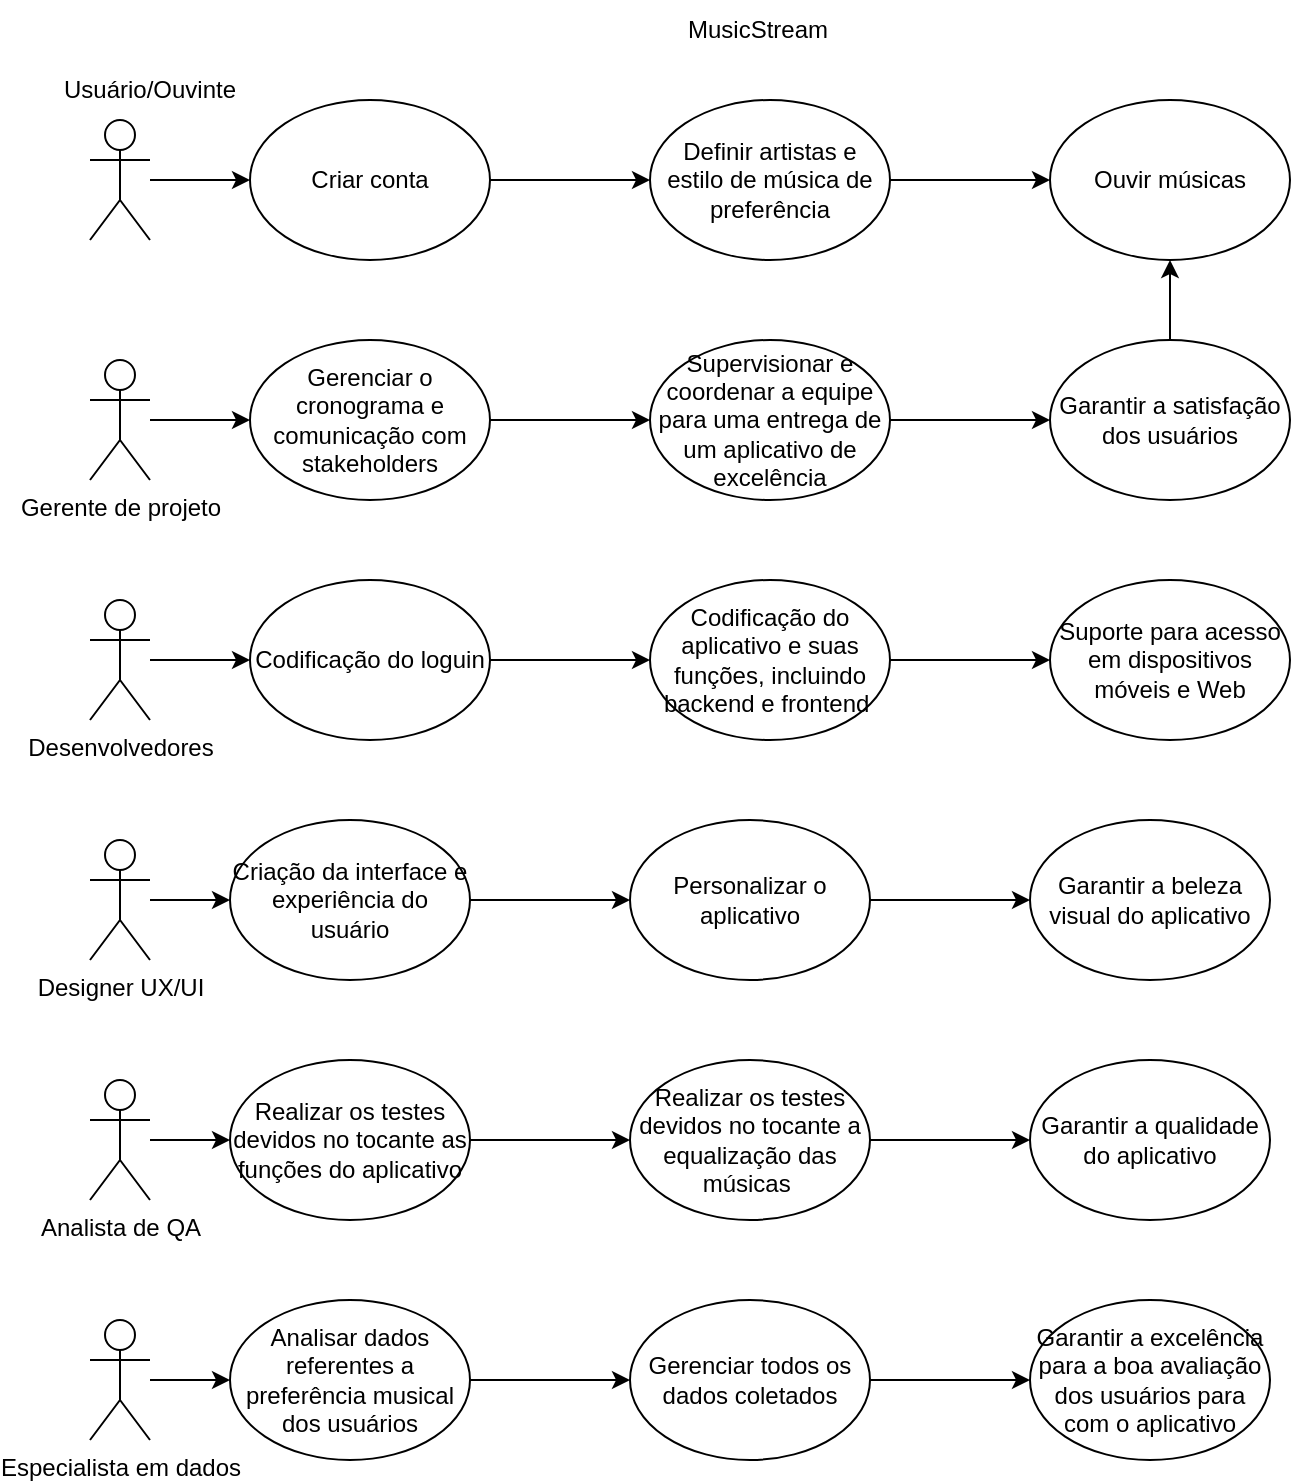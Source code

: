 <mxfile version="24.7.7">
  <diagram name="Página-1" id="hiiWiQoHbfRa5NFFz55R">
    <mxGraphModel dx="880" dy="460" grid="1" gridSize="10" guides="1" tooltips="1" connect="1" arrows="1" fold="1" page="1" pageScale="1" pageWidth="827" pageHeight="1169" math="0" shadow="0">
      <root>
        <object label="" id="0">
          <mxCell />
        </object>
        <mxCell id="1" parent="0" />
        <mxCell id="Fdj8cgV4htuV189gos_s-28" value="" style="edgeStyle=orthogonalEdgeStyle;rounded=0;orthogonalLoop=1;jettySize=auto;html=1;" edge="1" parent="1" source="Fdj8cgV4htuV189gos_s-3" target="Fdj8cgV4htuV189gos_s-23">
          <mxGeometry relative="1" as="geometry" />
        </mxCell>
        <mxCell id="Fdj8cgV4htuV189gos_s-3" value="" style="shape=umlActor;verticalLabelPosition=bottom;verticalAlign=top;html=1;outlineConnect=0;" vertex="1" parent="1">
          <mxGeometry x="80" y="120" width="30" height="60" as="geometry" />
        </mxCell>
        <mxCell id="Fdj8cgV4htuV189gos_s-9" value="&lt;font style=&quot;vertical-align: inherit;&quot;&gt;&lt;font style=&quot;vertical-align: inherit;&quot;&gt;Usuário/Ouvinte&lt;/font&gt;&lt;/font&gt;" style="text;strokeColor=none;align=center;fillColor=none;html=1;verticalAlign=middle;whiteSpace=wrap;rounded=0;" vertex="1" parent="1">
          <mxGeometry x="80" y="90" width="60" height="30" as="geometry" />
        </mxCell>
        <mxCell id="Fdj8cgV4htuV189gos_s-43" value="" style="edgeStyle=orthogonalEdgeStyle;rounded=0;orthogonalLoop=1;jettySize=auto;html=1;" edge="1" parent="1" source="Fdj8cgV4htuV189gos_s-17" target="Fdj8cgV4htuV189gos_s-31">
          <mxGeometry relative="1" as="geometry" />
        </mxCell>
        <mxCell id="Fdj8cgV4htuV189gos_s-17" value="&lt;font style=&quot;vertical-align: inherit;&quot;&gt;&lt;font style=&quot;vertical-align: inherit;&quot;&gt;Gerente de projeto&lt;/font&gt;&lt;/font&gt;" style="shape=umlActor;verticalLabelPosition=bottom;verticalAlign=top;html=1;outlineConnect=0;" vertex="1" parent="1">
          <mxGeometry x="80" y="240" width="30" height="60" as="geometry" />
        </mxCell>
        <mxCell id="Fdj8cgV4htuV189gos_s-25" value="" style="edgeStyle=orthogonalEdgeStyle;rounded=0;orthogonalLoop=1;jettySize=auto;html=1;" edge="1" parent="1" source="Fdj8cgV4htuV189gos_s-23" target="Fdj8cgV4htuV189gos_s-24">
          <mxGeometry relative="1" as="geometry" />
        </mxCell>
        <mxCell id="Fdj8cgV4htuV189gos_s-23" value="&lt;font style=&quot;vertical-align: inherit;&quot;&gt;&lt;font style=&quot;vertical-align: inherit;&quot;&gt;Criar conta&lt;/font&gt;&lt;/font&gt;" style="ellipse;whiteSpace=wrap;html=1;" vertex="1" parent="1">
          <mxGeometry x="160" y="110" width="120" height="80" as="geometry" />
        </mxCell>
        <mxCell id="Fdj8cgV4htuV189gos_s-30" value="" style="edgeStyle=orthogonalEdgeStyle;rounded=0;orthogonalLoop=1;jettySize=auto;html=1;" edge="1" parent="1" source="Fdj8cgV4htuV189gos_s-24" target="Fdj8cgV4htuV189gos_s-29">
          <mxGeometry relative="1" as="geometry" />
        </mxCell>
        <mxCell id="Fdj8cgV4htuV189gos_s-24" value="&lt;font style=&quot;vertical-align: inherit;&quot;&gt;&lt;font style=&quot;vertical-align: inherit;&quot;&gt;Definir artistas e estilo de música de preferência&lt;/font&gt;&lt;/font&gt;" style="ellipse;whiteSpace=wrap;html=1;" vertex="1" parent="1">
          <mxGeometry x="360" y="110" width="120" height="80" as="geometry" />
        </mxCell>
        <mxCell id="Fdj8cgV4htuV189gos_s-29" value="&lt;font style=&quot;vertical-align: inherit;&quot;&gt;&lt;font style=&quot;vertical-align: inherit;&quot;&gt;Ouvir músicas&lt;/font&gt;&lt;/font&gt;" style="ellipse;whiteSpace=wrap;html=1;" vertex="1" parent="1">
          <mxGeometry x="560" y="110" width="120" height="80" as="geometry" />
        </mxCell>
        <mxCell id="Fdj8cgV4htuV189gos_s-33" value="" style="edgeStyle=orthogonalEdgeStyle;rounded=0;orthogonalLoop=1;jettySize=auto;html=1;" edge="1" parent="1" source="Fdj8cgV4htuV189gos_s-31" target="Fdj8cgV4htuV189gos_s-32">
          <mxGeometry relative="1" as="geometry" />
        </mxCell>
        <mxCell id="Fdj8cgV4htuV189gos_s-31" value="&lt;font style=&quot;vertical-align: inherit;&quot;&gt;&lt;font style=&quot;vertical-align: inherit;&quot;&gt;Gerenciar o cronograma e comunicação com stakeholders&lt;/font&gt;&lt;/font&gt;" style="ellipse;whiteSpace=wrap;html=1;" vertex="1" parent="1">
          <mxGeometry x="160" y="230" width="120" height="80" as="geometry" />
        </mxCell>
        <mxCell id="Fdj8cgV4htuV189gos_s-35" value="" style="edgeStyle=orthogonalEdgeStyle;rounded=0;orthogonalLoop=1;jettySize=auto;html=1;" edge="1" parent="1" source="Fdj8cgV4htuV189gos_s-32" target="Fdj8cgV4htuV189gos_s-34">
          <mxGeometry relative="1" as="geometry" />
        </mxCell>
        <mxCell id="Fdj8cgV4htuV189gos_s-32" value="&lt;font style=&quot;vertical-align: inherit;&quot;&gt;&lt;font style=&quot;vertical-align: inherit;&quot;&gt;Supervisionar e coordenar a equipe para uma entrega de um aplicativo de excelência&lt;/font&gt;&lt;/font&gt;" style="ellipse;whiteSpace=wrap;html=1;" vertex="1" parent="1">
          <mxGeometry x="360" y="230" width="120" height="80" as="geometry" />
        </mxCell>
        <mxCell id="Fdj8cgV4htuV189gos_s-51" value="" style="edgeStyle=orthogonalEdgeStyle;rounded=0;orthogonalLoop=1;jettySize=auto;html=1;" edge="1" parent="1" source="Fdj8cgV4htuV189gos_s-34" target="Fdj8cgV4htuV189gos_s-29">
          <mxGeometry relative="1" as="geometry" />
        </mxCell>
        <mxCell id="Fdj8cgV4htuV189gos_s-34" value="&lt;font style=&quot;vertical-align: inherit;&quot;&gt;&lt;font style=&quot;vertical-align: inherit;&quot;&gt;&lt;font style=&quot;vertical-align: inherit;&quot;&gt;&lt;font style=&quot;vertical-align: inherit;&quot;&gt;&lt;font style=&quot;vertical-align: inherit;&quot;&gt;&lt;font style=&quot;vertical-align: inherit;&quot;&gt;Garantir a satisfação dos usuários&lt;/font&gt;&lt;/font&gt;&lt;/font&gt;&lt;/font&gt;&lt;/font&gt;&lt;/font&gt;" style="ellipse;whiteSpace=wrap;html=1;" vertex="1" parent="1">
          <mxGeometry x="560" y="230" width="120" height="80" as="geometry" />
        </mxCell>
        <mxCell id="Fdj8cgV4htuV189gos_s-42" value="&lt;font style=&quot;vertical-align: inherit;&quot;&gt;&lt;font style=&quot;vertical-align: inherit;&quot;&gt;MusicStream&lt;/font&gt;&lt;/font&gt;" style="text;html=1;align=center;verticalAlign=middle;whiteSpace=wrap;rounded=0;" vertex="1" parent="1">
          <mxGeometry x="384" y="60" width="60" height="30" as="geometry" />
        </mxCell>
        <mxCell id="Fdj8cgV4htuV189gos_s-46" value="" style="edgeStyle=orthogonalEdgeStyle;rounded=0;orthogonalLoop=1;jettySize=auto;html=1;" edge="1" parent="1" source="Fdj8cgV4htuV189gos_s-44" target="Fdj8cgV4htuV189gos_s-45">
          <mxGeometry relative="1" as="geometry" />
        </mxCell>
        <mxCell id="Fdj8cgV4htuV189gos_s-44" value="&lt;font style=&quot;vertical-align: inherit;&quot;&gt;&lt;font style=&quot;vertical-align: inherit;&quot;&gt;Desenvolvedores&lt;/font&gt;&lt;/font&gt;" style="shape=umlActor;verticalLabelPosition=bottom;verticalAlign=top;html=1;outlineConnect=0;" vertex="1" parent="1">
          <mxGeometry x="80" y="360" width="30" height="60" as="geometry" />
        </mxCell>
        <mxCell id="Fdj8cgV4htuV189gos_s-48" value="" style="edgeStyle=orthogonalEdgeStyle;rounded=0;orthogonalLoop=1;jettySize=auto;html=1;" edge="1" parent="1" source="Fdj8cgV4htuV189gos_s-45" target="Fdj8cgV4htuV189gos_s-47">
          <mxGeometry relative="1" as="geometry" />
        </mxCell>
        <mxCell id="Fdj8cgV4htuV189gos_s-45" value="&lt;font style=&quot;vertical-align: inherit;&quot;&gt;&lt;font style=&quot;vertical-align: inherit;&quot;&gt;Codificação do loguin&lt;/font&gt;&lt;/font&gt;" style="ellipse;whiteSpace=wrap;html=1;" vertex="1" parent="1">
          <mxGeometry x="160" y="350" width="120" height="80" as="geometry" />
        </mxCell>
        <mxCell id="Fdj8cgV4htuV189gos_s-50" value="" style="edgeStyle=orthogonalEdgeStyle;rounded=0;orthogonalLoop=1;jettySize=auto;html=1;" edge="1" parent="1" source="Fdj8cgV4htuV189gos_s-47" target="Fdj8cgV4htuV189gos_s-49">
          <mxGeometry relative="1" as="geometry" />
        </mxCell>
        <mxCell id="Fdj8cgV4htuV189gos_s-47" value="&lt;font style=&quot;vertical-align: inherit;&quot;&gt;&lt;font style=&quot;vertical-align: inherit;&quot;&gt;&lt;font style=&quot;vertical-align: inherit;&quot;&gt;&lt;font style=&quot;vertical-align: inherit;&quot;&gt;&lt;font style=&quot;vertical-align: inherit;&quot;&gt;&lt;font style=&quot;vertical-align: inherit;&quot;&gt;&lt;font style=&quot;vertical-align: inherit;&quot;&gt;&lt;font style=&quot;vertical-align: inherit;&quot;&gt;Codificação do aplicativo e suas funções, incluindo backend e frontend&amp;nbsp;&lt;/font&gt;&lt;/font&gt;&lt;/font&gt;&lt;/font&gt;&lt;/font&gt;&lt;/font&gt;&lt;/font&gt;&lt;/font&gt;" style="ellipse;whiteSpace=wrap;html=1;" vertex="1" parent="1">
          <mxGeometry x="360" y="350" width="120" height="80" as="geometry" />
        </mxCell>
        <mxCell id="Fdj8cgV4htuV189gos_s-49" value="&lt;font style=&quot;vertical-align: inherit;&quot;&gt;&lt;font style=&quot;vertical-align: inherit;&quot;&gt;Suporte para acesso em dispositivos móveis e Web&lt;/font&gt;&lt;/font&gt;" style="ellipse;whiteSpace=wrap;html=1;" vertex="1" parent="1">
          <mxGeometry x="560" y="350" width="120" height="80" as="geometry" />
        </mxCell>
        <mxCell id="Fdj8cgV4htuV189gos_s-54" value="" style="edgeStyle=orthogonalEdgeStyle;rounded=0;orthogonalLoop=1;jettySize=auto;html=1;" edge="1" parent="1" source="Fdj8cgV4htuV189gos_s-52" target="Fdj8cgV4htuV189gos_s-53">
          <mxGeometry relative="1" as="geometry" />
        </mxCell>
        <mxCell id="Fdj8cgV4htuV189gos_s-52" value="&lt;font style=&quot;vertical-align: inherit;&quot;&gt;&lt;font style=&quot;vertical-align: inherit;&quot;&gt;&lt;font style=&quot;vertical-align: inherit;&quot;&gt;&lt;font style=&quot;vertical-align: inherit;&quot;&gt;Designer UX/UI&lt;/font&gt;&lt;/font&gt;&lt;/font&gt;&lt;/font&gt;" style="shape=umlActor;verticalLabelPosition=bottom;verticalAlign=top;html=1;outlineConnect=0;" vertex="1" parent="1">
          <mxGeometry x="80" y="480" width="30" height="60" as="geometry" />
        </mxCell>
        <mxCell id="Fdj8cgV4htuV189gos_s-56" value="" style="edgeStyle=orthogonalEdgeStyle;rounded=0;orthogonalLoop=1;jettySize=auto;html=1;" edge="1" parent="1" source="Fdj8cgV4htuV189gos_s-53" target="Fdj8cgV4htuV189gos_s-55">
          <mxGeometry relative="1" as="geometry" />
        </mxCell>
        <mxCell id="Fdj8cgV4htuV189gos_s-53" value="&lt;font style=&quot;vertical-align: inherit;&quot;&gt;&lt;font style=&quot;vertical-align: inherit;&quot;&gt;Criação da interface e experiência do usuário&lt;/font&gt;&lt;/font&gt;" style="ellipse;whiteSpace=wrap;html=1;" vertex="1" parent="1">
          <mxGeometry x="150" y="470" width="120" height="80" as="geometry" />
        </mxCell>
        <mxCell id="Fdj8cgV4htuV189gos_s-58" value="" style="edgeStyle=orthogonalEdgeStyle;rounded=0;orthogonalLoop=1;jettySize=auto;html=1;" edge="1" parent="1" source="Fdj8cgV4htuV189gos_s-55" target="Fdj8cgV4htuV189gos_s-57">
          <mxGeometry relative="1" as="geometry" />
        </mxCell>
        <mxCell id="Fdj8cgV4htuV189gos_s-55" value="&lt;font style=&quot;vertical-align: inherit;&quot;&gt;&lt;font style=&quot;vertical-align: inherit;&quot;&gt;Personalizar o aplicativo&lt;/font&gt;&lt;/font&gt;" style="ellipse;whiteSpace=wrap;html=1;" vertex="1" parent="1">
          <mxGeometry x="350" y="470" width="120" height="80" as="geometry" />
        </mxCell>
        <mxCell id="Fdj8cgV4htuV189gos_s-57" value="&lt;font style=&quot;vertical-align: inherit;&quot;&gt;&lt;font style=&quot;vertical-align: inherit;&quot;&gt;&lt;font style=&quot;vertical-align: inherit;&quot;&gt;&lt;font style=&quot;vertical-align: inherit;&quot;&gt;Garantir a beleza visual do aplicativo&lt;/font&gt;&lt;/font&gt;&lt;/font&gt;&lt;/font&gt;" style="ellipse;whiteSpace=wrap;html=1;" vertex="1" parent="1">
          <mxGeometry x="550" y="470" width="120" height="80" as="geometry" />
        </mxCell>
        <mxCell id="Fdj8cgV4htuV189gos_s-61" value="" style="edgeStyle=orthogonalEdgeStyle;rounded=0;orthogonalLoop=1;jettySize=auto;html=1;" edge="1" parent="1" source="Fdj8cgV4htuV189gos_s-59" target="Fdj8cgV4htuV189gos_s-60">
          <mxGeometry relative="1" as="geometry" />
        </mxCell>
        <mxCell id="Fdj8cgV4htuV189gos_s-59" value="&lt;font style=&quot;vertical-align: inherit;&quot;&gt;&lt;font style=&quot;vertical-align: inherit;&quot;&gt;Analista de QA&lt;/font&gt;&lt;/font&gt;" style="shape=umlActor;verticalLabelPosition=bottom;verticalAlign=top;html=1;outlineConnect=0;" vertex="1" parent="1">
          <mxGeometry x="80" y="600" width="30" height="60" as="geometry" />
        </mxCell>
        <mxCell id="Fdj8cgV4htuV189gos_s-63" value="" style="edgeStyle=orthogonalEdgeStyle;rounded=0;orthogonalLoop=1;jettySize=auto;html=1;" edge="1" parent="1" source="Fdj8cgV4htuV189gos_s-60" target="Fdj8cgV4htuV189gos_s-62">
          <mxGeometry relative="1" as="geometry" />
        </mxCell>
        <mxCell id="Fdj8cgV4htuV189gos_s-60" value="&lt;font style=&quot;vertical-align: inherit;&quot;&gt;&lt;font style=&quot;vertical-align: inherit;&quot;&gt;Realizar os testes devidos no tocante as funções do aplicativo&lt;/font&gt;&lt;/font&gt;" style="ellipse;whiteSpace=wrap;html=1;" vertex="1" parent="1">
          <mxGeometry x="150" y="590" width="120" height="80" as="geometry" />
        </mxCell>
        <mxCell id="Fdj8cgV4htuV189gos_s-65" value="" style="edgeStyle=orthogonalEdgeStyle;rounded=0;orthogonalLoop=1;jettySize=auto;html=1;" edge="1" parent="1" source="Fdj8cgV4htuV189gos_s-62" target="Fdj8cgV4htuV189gos_s-64">
          <mxGeometry relative="1" as="geometry" />
        </mxCell>
        <mxCell id="Fdj8cgV4htuV189gos_s-62" value="&lt;font style=&quot;vertical-align: inherit;&quot;&gt;&lt;font style=&quot;vertical-align: inherit;&quot;&gt;Realizar os testes devidos no tocante a equalização das músicas&amp;nbsp;&lt;/font&gt;&lt;/font&gt;" style="ellipse;whiteSpace=wrap;html=1;" vertex="1" parent="1">
          <mxGeometry x="350" y="590" width="120" height="80" as="geometry" />
        </mxCell>
        <mxCell id="Fdj8cgV4htuV189gos_s-64" value="&lt;font style=&quot;vertical-align: inherit;&quot;&gt;&lt;font style=&quot;vertical-align: inherit;&quot;&gt;&lt;font style=&quot;vertical-align: inherit;&quot;&gt;&lt;font style=&quot;vertical-align: inherit;&quot;&gt;Garantir a qualidade do aplicativo&lt;/font&gt;&lt;/font&gt;&lt;/font&gt;&lt;/font&gt;" style="ellipse;whiteSpace=wrap;html=1;" vertex="1" parent="1">
          <mxGeometry x="550" y="590" width="120" height="80" as="geometry" />
        </mxCell>
        <mxCell id="Fdj8cgV4htuV189gos_s-69" value="" style="edgeStyle=orthogonalEdgeStyle;rounded=0;orthogonalLoop=1;jettySize=auto;html=1;" edge="1" parent="1" source="Fdj8cgV4htuV189gos_s-67" target="Fdj8cgV4htuV189gos_s-68">
          <mxGeometry relative="1" as="geometry" />
        </mxCell>
        <mxCell id="Fdj8cgV4htuV189gos_s-67" value="&lt;font style=&quot;vertical-align: inherit;&quot;&gt;&lt;font style=&quot;vertical-align: inherit;&quot;&gt;Especialista em dados&lt;/font&gt;&lt;/font&gt;" style="shape=umlActor;verticalLabelPosition=bottom;verticalAlign=top;html=1;outlineConnect=0;" vertex="1" parent="1">
          <mxGeometry x="80" y="720" width="30" height="60" as="geometry" />
        </mxCell>
        <mxCell id="Fdj8cgV4htuV189gos_s-71" value="" style="edgeStyle=orthogonalEdgeStyle;rounded=0;orthogonalLoop=1;jettySize=auto;html=1;" edge="1" parent="1" source="Fdj8cgV4htuV189gos_s-68" target="Fdj8cgV4htuV189gos_s-70">
          <mxGeometry relative="1" as="geometry" />
        </mxCell>
        <mxCell id="Fdj8cgV4htuV189gos_s-68" value="&lt;font style=&quot;vertical-align: inherit;&quot;&gt;&lt;font style=&quot;vertical-align: inherit;&quot;&gt;Analisar dados referentes a preferência musical dos usuários&lt;/font&gt;&lt;/font&gt;" style="ellipse;whiteSpace=wrap;html=1;" vertex="1" parent="1">
          <mxGeometry x="150" y="710" width="120" height="80" as="geometry" />
        </mxCell>
        <mxCell id="Fdj8cgV4htuV189gos_s-73" value="" style="edgeStyle=orthogonalEdgeStyle;rounded=0;orthogonalLoop=1;jettySize=auto;html=1;" edge="1" parent="1" source="Fdj8cgV4htuV189gos_s-70" target="Fdj8cgV4htuV189gos_s-72">
          <mxGeometry relative="1" as="geometry" />
        </mxCell>
        <mxCell id="Fdj8cgV4htuV189gos_s-70" value="&lt;font style=&quot;vertical-align: inherit;&quot;&gt;&lt;font style=&quot;vertical-align: inherit;&quot;&gt;Gerenciar todos os dados coletados&lt;/font&gt;&lt;/font&gt;" style="ellipse;whiteSpace=wrap;html=1;" vertex="1" parent="1">
          <mxGeometry x="350" y="710" width="120" height="80" as="geometry" />
        </mxCell>
        <mxCell id="Fdj8cgV4htuV189gos_s-72" value="&lt;font style=&quot;vertical-align: inherit;&quot;&gt;&lt;font style=&quot;vertical-align: inherit;&quot;&gt;Garantir a excelência para a boa avaliação dos usuários para com o aplicativo&lt;/font&gt;&lt;/font&gt;" style="ellipse;whiteSpace=wrap;html=1;" vertex="1" parent="1">
          <mxGeometry x="550" y="710" width="120" height="80" as="geometry" />
        </mxCell>
      </root>
    </mxGraphModel>
  </diagram>
</mxfile>
